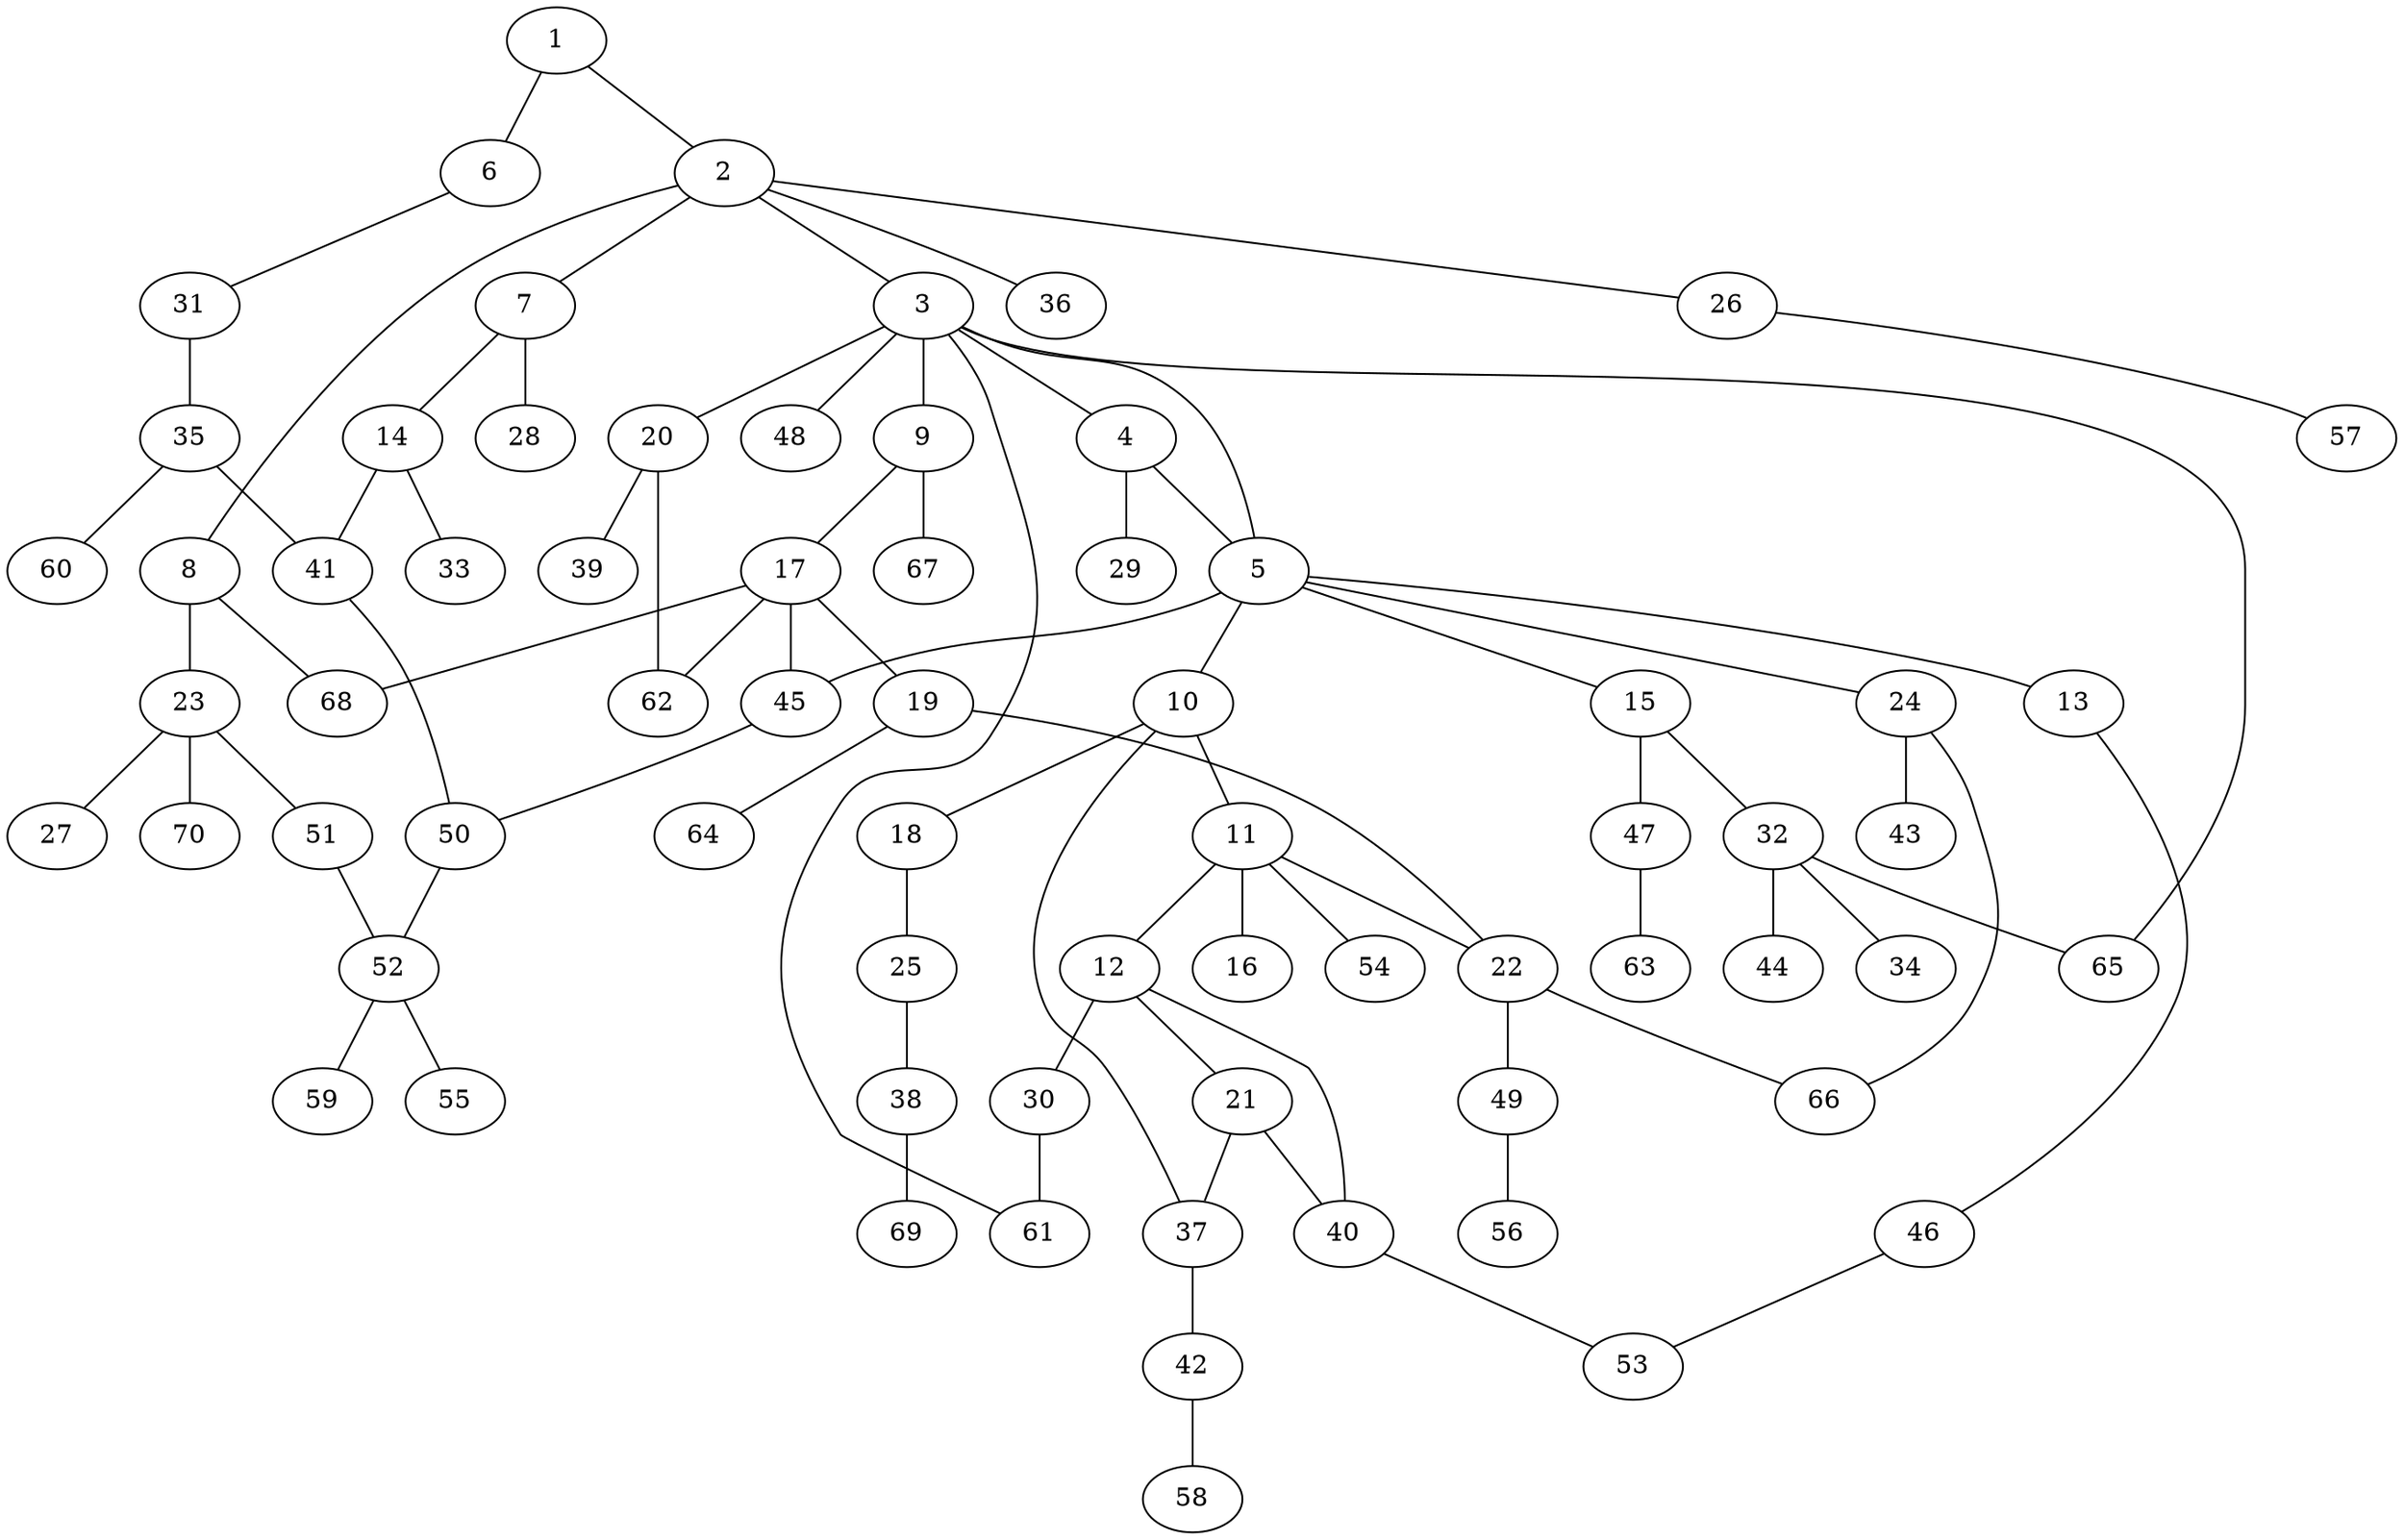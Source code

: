 graph graphname {1--2
1--6
2--3
2--7
2--8
2--26
2--36
3--4
3--5
3--9
3--20
3--48
3--61
3--65
4--5
4--29
5--10
5--13
5--15
5--24
5--45
6--31
7--14
7--28
8--23
8--68
9--17
9--67
10--11
10--18
10--37
11--12
11--16
11--22
11--54
12--21
12--30
12--40
13--46
14--33
14--41
15--32
15--47
17--19
17--45
17--62
17--68
18--25
19--22
19--64
20--39
20--62
21--37
21--40
22--49
22--66
23--27
23--51
23--70
24--43
24--66
25--38
26--57
30--61
31--35
32--34
32--44
32--65
35--41
35--60
37--42
38--69
40--53
41--50
42--58
45--50
46--53
47--63
49--56
50--52
51--52
52--55
52--59
}